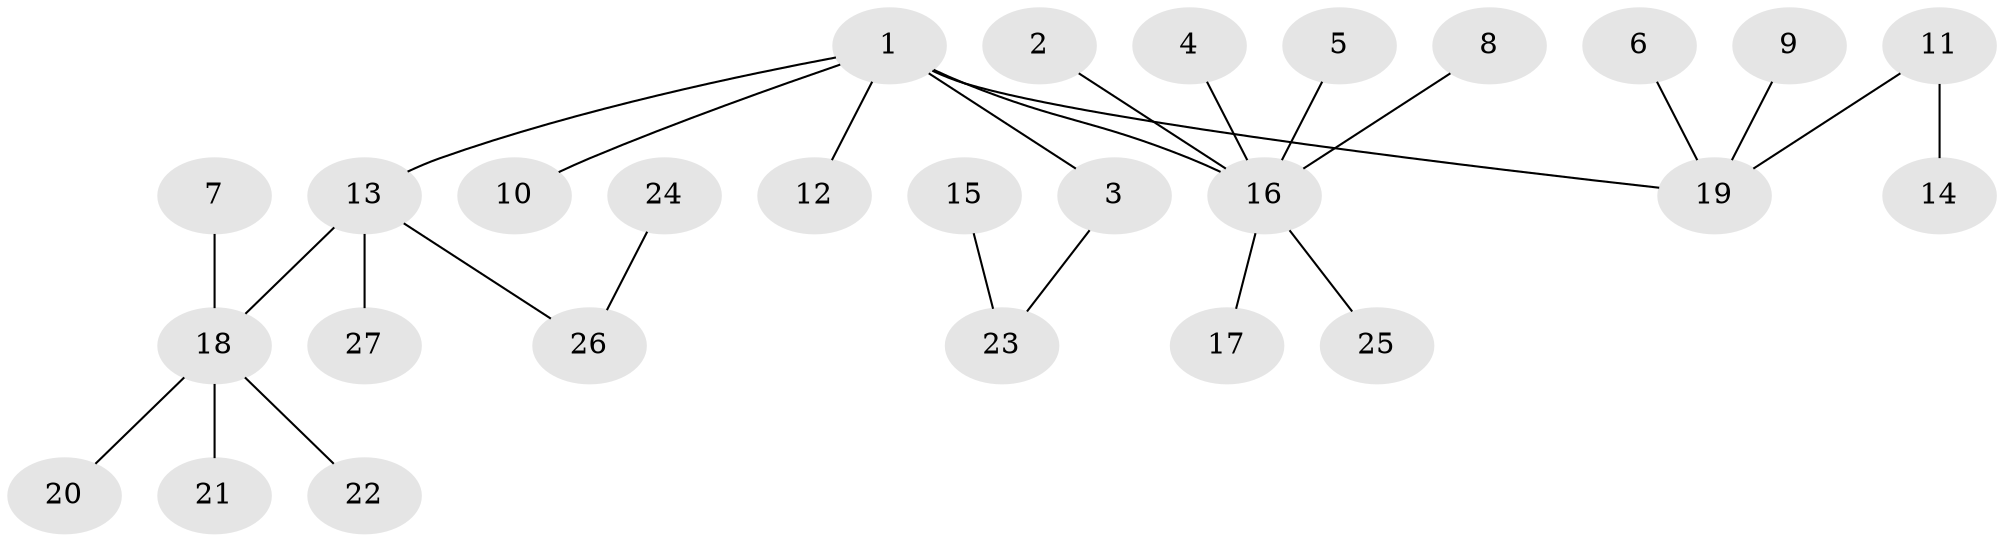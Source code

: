 // original degree distribution, {4: 0.09433962264150944, 6: 0.03773584905660377, 2: 0.20754716981132076, 1: 0.5471698113207547, 8: 0.018867924528301886, 3: 0.09433962264150944}
// Generated by graph-tools (version 1.1) at 2025/25/03/09/25 03:25:32]
// undirected, 27 vertices, 26 edges
graph export_dot {
graph [start="1"]
  node [color=gray90,style=filled];
  1;
  2;
  3;
  4;
  5;
  6;
  7;
  8;
  9;
  10;
  11;
  12;
  13;
  14;
  15;
  16;
  17;
  18;
  19;
  20;
  21;
  22;
  23;
  24;
  25;
  26;
  27;
  1 -- 3 [weight=1.0];
  1 -- 10 [weight=1.0];
  1 -- 12 [weight=1.0];
  1 -- 13 [weight=1.0];
  1 -- 16 [weight=2.0];
  1 -- 19 [weight=1.0];
  2 -- 16 [weight=1.0];
  3 -- 23 [weight=1.0];
  4 -- 16 [weight=1.0];
  5 -- 16 [weight=1.0];
  6 -- 19 [weight=1.0];
  7 -- 18 [weight=1.0];
  8 -- 16 [weight=1.0];
  9 -- 19 [weight=1.0];
  11 -- 14 [weight=1.0];
  11 -- 19 [weight=1.0];
  13 -- 18 [weight=1.0];
  13 -- 26 [weight=1.0];
  13 -- 27 [weight=1.0];
  15 -- 23 [weight=1.0];
  16 -- 17 [weight=1.0];
  16 -- 25 [weight=1.0];
  18 -- 20 [weight=1.0];
  18 -- 21 [weight=1.0];
  18 -- 22 [weight=1.0];
  24 -- 26 [weight=1.0];
}
